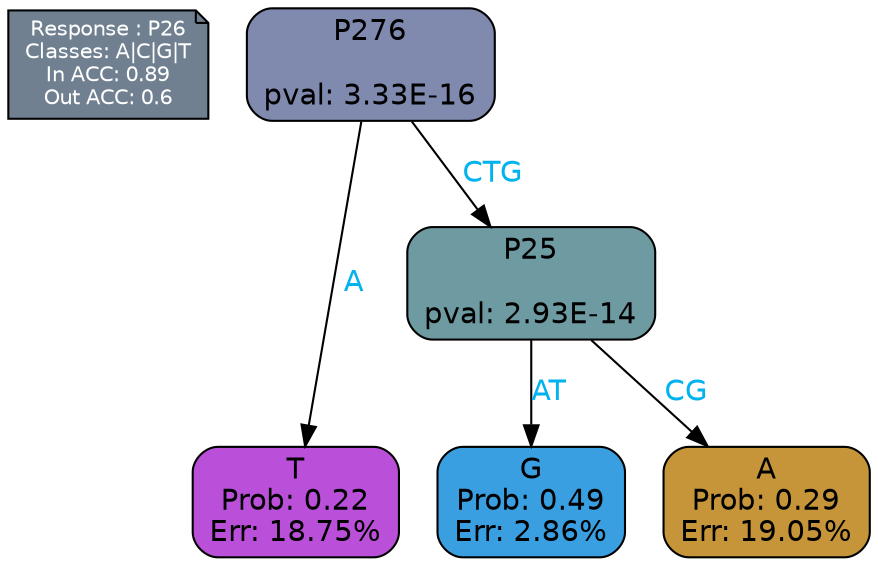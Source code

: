 digraph Tree {
node [shape=box, style="filled, rounded", color="black", fontname=helvetica] ;
graph [ranksep=equally, splines=polylines, bgcolor=transparent, dpi=600] ;
edge [fontname=helvetica] ;
LEGEND [label="Response : P26
Classes: A|C|G|T
In ACC: 0.89
Out ACC: 0.6
",shape=note,align=left,style=filled,fillcolor="slategray",fontcolor="white",fontsize=10];1 [label="P276

pval: 3.33E-16", fillcolor="#7f8aae"] ;
2 [label="T
Prob: 0.22
Err: 18.75%", fillcolor="#ba50da"] ;
3 [label="P25

pval: 2.93E-14", fillcolor="#6e9aa1"] ;
4 [label="G
Prob: 0.49
Err: 2.86%", fillcolor="#399fe0"] ;
5 [label="A
Prob: 0.29
Err: 19.05%", fillcolor="#c69439"] ;
1 -> 2 [label="A",fontcolor=deepskyblue2] ;
1 -> 3 [label="CTG",fontcolor=deepskyblue2] ;
3 -> 4 [label="AT",fontcolor=deepskyblue2] ;
3 -> 5 [label="CG",fontcolor=deepskyblue2] ;
{rank = same; 2;4;5;}{rank = same; LEGEND;1;}}